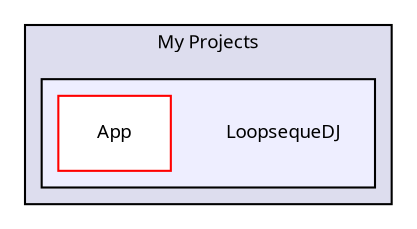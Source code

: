 digraph "LoopsequeDJ" {
  bgcolor=transparent;
  compound=true
  node [ fontsize="9", fontname="LucidaGrande"];
  edge [ labelfontsize="9", labelfontname="LucidaGrande"];
  subgraph clusterdir_732fc6258d128f438a433d2364a01a15 {
    graph [ bgcolor="#ddddee", pencolor="black", label="My Projects" fontname="LucidaGrande", fontsize="9", URL="dir_732fc6258d128f438a433d2364a01a15.html"]
  subgraph clusterdir_4cd0641a445bc12c37bc429509fc135f {
    graph [ bgcolor="#eeeeff", pencolor="black", label="" URL="dir_4cd0641a445bc12c37bc429509fc135f.html"];
    dir_4cd0641a445bc12c37bc429509fc135f [shape=plaintext label="LoopsequeDJ"];
    dir_f81787cb97d0820c2b8fa2f8088998d9 [shape=box label="App" color="red" fillcolor="white" style="filled" URL="dir_f81787cb97d0820c2b8fa2f8088998d9.html"];
  }
  }
}
